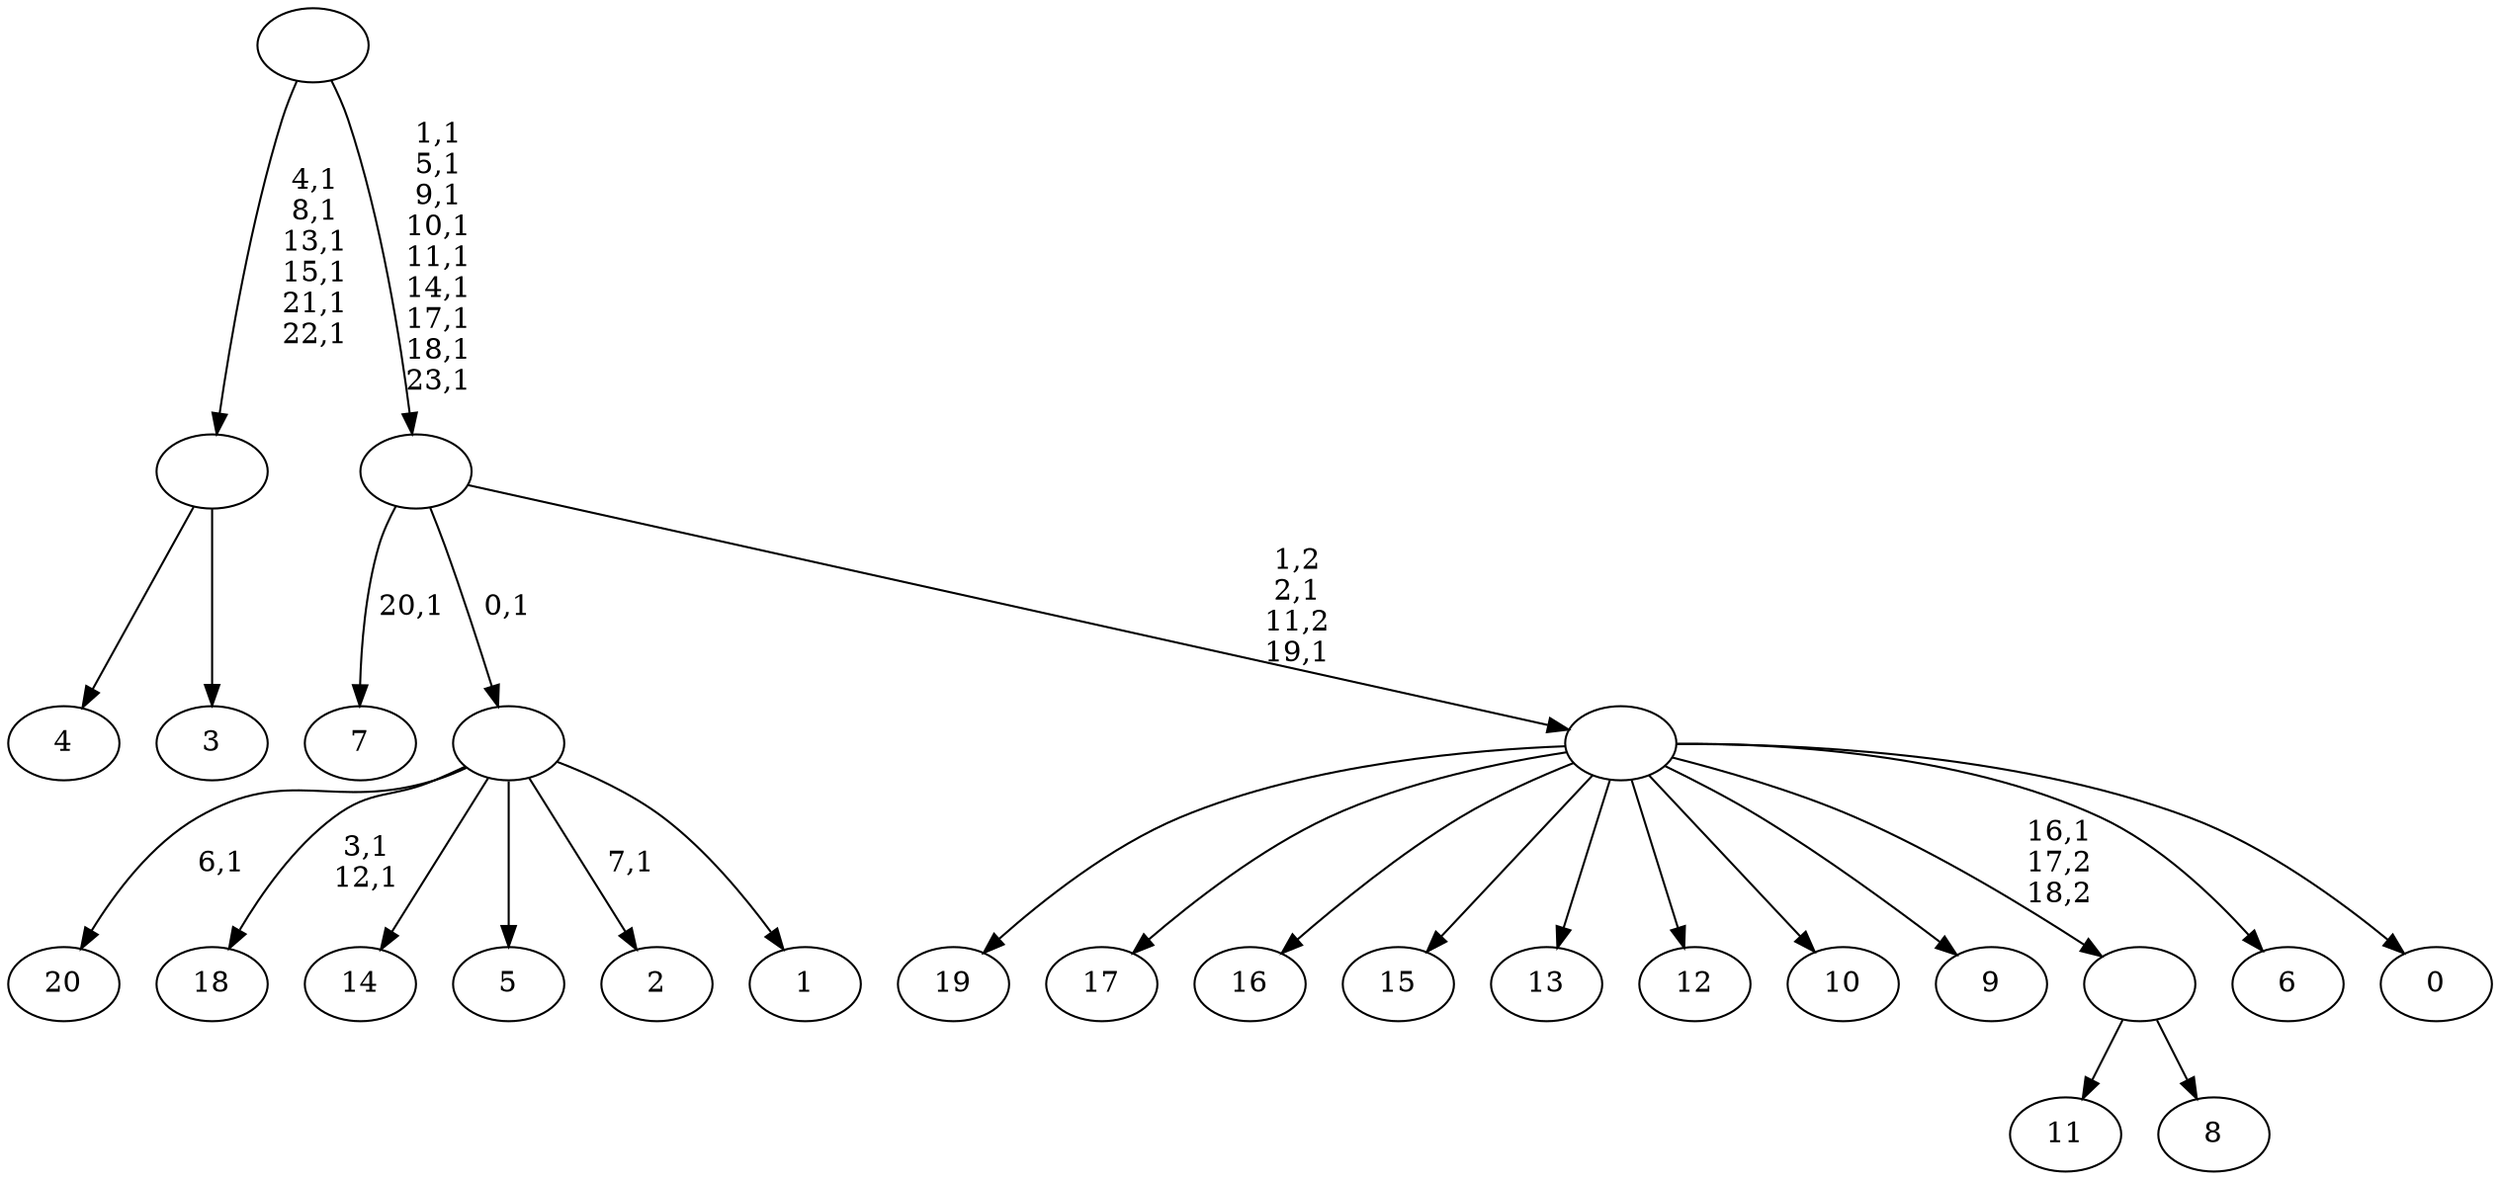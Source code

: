 digraph T {
	45 [label="20"]
	43 [label="19"]
	42 [label="18"]
	39 [label="17"]
	38 [label="16"]
	37 [label="15"]
	36 [label="14"]
	35 [label="13"]
	34 [label="12"]
	33 [label="11"]
	32 [label="10"]
	31 [label="9"]
	30 [label="8"]
	29 [label=""]
	28 [label="7"]
	26 [label="6"]
	25 [label="5"]
	24 [label="4"]
	23 [label="3"]
	22 [label=""]
	16 [label="2"]
	14 [label="1"]
	13 [label=""]
	12 [label="0"]
	11 [label=""]
	9 [label=""]
	0 [label=""]
	29 -> 33 [label=""]
	29 -> 30 [label=""]
	22 -> 24 [label=""]
	22 -> 23 [label=""]
	13 -> 16 [label="7,1"]
	13 -> 42 [label="3,1\n12,1"]
	13 -> 45 [label="6,1"]
	13 -> 36 [label=""]
	13 -> 25 [label=""]
	13 -> 14 [label=""]
	11 -> 43 [label=""]
	11 -> 39 [label=""]
	11 -> 38 [label=""]
	11 -> 37 [label=""]
	11 -> 35 [label=""]
	11 -> 34 [label=""]
	11 -> 32 [label=""]
	11 -> 31 [label=""]
	11 -> 29 [label="16,1\n17,2\n18,2"]
	11 -> 26 [label=""]
	11 -> 12 [label=""]
	9 -> 11 [label="1,2\n2,1\n11,2\n19,1"]
	9 -> 28 [label="20,1"]
	9 -> 13 [label="0,1"]
	0 -> 9 [label="1,1\n5,1\n9,1\n10,1\n11,1\n14,1\n17,1\n18,1\n23,1"]
	0 -> 22 [label="4,1\n8,1\n13,1\n15,1\n21,1\n22,1"]
}
